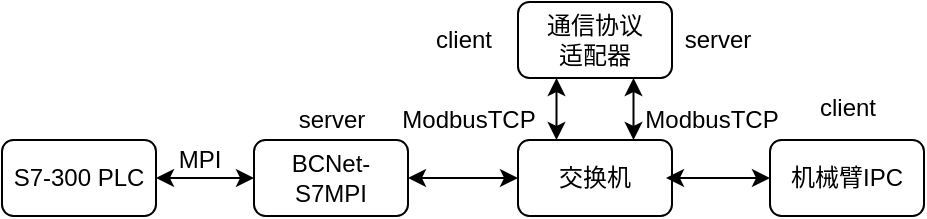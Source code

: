 <mxfile version="13.7.3" type="github">
  <diagram id="pxym1uByHhxu7Ba_5gcs" name="Page-1">
    <mxGraphModel dx="737" dy="415" grid="0" gridSize="10" guides="1" tooltips="1" connect="1" arrows="1" fold="1" page="1" pageScale="1" pageWidth="827" pageHeight="1169" math="0" shadow="0">
      <root>
        <mxCell id="0" />
        <mxCell id="1" parent="0" />
        <mxCell id="jn5aoe7jhU1806tFllV1-6" value="机械臂IPC" style="rounded=1;whiteSpace=wrap;html=1;" parent="1" vertex="1">
          <mxGeometry x="530" y="318" width="77" height="38" as="geometry" />
        </mxCell>
        <mxCell id="jn5aoe7jhU1806tFllV1-8" value="交换机" style="rounded=1;whiteSpace=wrap;html=1;" parent="1" vertex="1">
          <mxGeometry x="404" y="318" width="77" height="38" as="geometry" />
        </mxCell>
        <mxCell id="jn5aoe7jhU1806tFllV1-10" value="BCNet-S7MPI" style="rounded=1;whiteSpace=wrap;html=1;" parent="1" vertex="1">
          <mxGeometry x="272" y="318" width="77" height="38" as="geometry" />
        </mxCell>
        <mxCell id="jn5aoe7jhU1806tFllV1-14" value="S7-300 PLC" style="rounded=1;whiteSpace=wrap;html=1;" parent="1" vertex="1">
          <mxGeometry x="146" y="318" width="77" height="38" as="geometry" />
        </mxCell>
        <mxCell id="jn5aoe7jhU1806tFllV1-16" value="通信协议&lt;br&gt;适配器" style="rounded=1;whiteSpace=wrap;html=1;" parent="1" vertex="1">
          <mxGeometry x="404" y="249" width="77" height="38" as="geometry" />
        </mxCell>
        <mxCell id="jn5aoe7jhU1806tFllV1-17" value="" style="endArrow=classic;startArrow=classic;html=1;entryX=1;entryY=0.5;entryDx=0;entryDy=0;exitX=0;exitY=0.5;exitDx=0;exitDy=0;" parent="1" source="jn5aoe7jhU1806tFllV1-10" target="jn5aoe7jhU1806tFllV1-14" edge="1">
          <mxGeometry width="50" height="50" relative="1" as="geometry">
            <mxPoint x="279" y="402" as="sourcePoint" />
            <mxPoint x="456" y="306" as="targetPoint" />
          </mxGeometry>
        </mxCell>
        <mxCell id="jn5aoe7jhU1806tFllV1-18" value="" style="endArrow=classic;startArrow=classic;html=1;entryX=0;entryY=0.5;entryDx=0;entryDy=0;exitX=1;exitY=0.5;exitDx=0;exitDy=0;" parent="1" source="jn5aoe7jhU1806tFllV1-10" target="jn5aoe7jhU1806tFllV1-8" edge="1">
          <mxGeometry width="50" height="50" relative="1" as="geometry">
            <mxPoint x="406" y="356" as="sourcePoint" />
            <mxPoint x="456" y="306" as="targetPoint" />
          </mxGeometry>
        </mxCell>
        <mxCell id="jn5aoe7jhU1806tFllV1-19" value="server" style="text;html=1;strokeColor=none;fillColor=none;align=center;verticalAlign=middle;whiteSpace=wrap;rounded=0;" parent="1" vertex="1">
          <mxGeometry x="290.5" y="298" width="40" height="20" as="geometry" />
        </mxCell>
        <mxCell id="jn5aoe7jhU1806tFllV1-20" value="server" style="text;html=1;strokeColor=none;fillColor=none;align=center;verticalAlign=middle;whiteSpace=wrap;rounded=0;" parent="1" vertex="1">
          <mxGeometry x="484" y="258" width="40" height="20" as="geometry" />
        </mxCell>
        <mxCell id="jn5aoe7jhU1806tFllV1-23" value="client" style="text;html=1;strokeColor=none;fillColor=none;align=center;verticalAlign=middle;whiteSpace=wrap;rounded=0;" parent="1" vertex="1">
          <mxGeometry x="357" y="258" width="40" height="20" as="geometry" />
        </mxCell>
        <mxCell id="jn5aoe7jhU1806tFllV1-26" value="" style="endArrow=classic;startArrow=classic;html=1;entryX=0;entryY=0.5;entryDx=0;entryDy=0;" parent="1" target="jn5aoe7jhU1806tFllV1-6" edge="1">
          <mxGeometry width="50" height="50" relative="1" as="geometry">
            <mxPoint x="478" y="337" as="sourcePoint" />
            <mxPoint x="456" y="306" as="targetPoint" />
          </mxGeometry>
        </mxCell>
        <mxCell id="jn5aoe7jhU1806tFllV1-29" value="client" style="text;html=1;strokeColor=none;fillColor=none;align=center;verticalAlign=middle;whiteSpace=wrap;rounded=0;" parent="1" vertex="1">
          <mxGeometry x="548.5" y="292" width="40" height="20" as="geometry" />
        </mxCell>
        <mxCell id="jn5aoe7jhU1806tFllV1-32" value="MPI" style="text;html=1;strokeColor=none;fillColor=none;align=center;verticalAlign=middle;whiteSpace=wrap;rounded=0;" parent="1" vertex="1">
          <mxGeometry x="225" y="318" width="40" height="20" as="geometry" />
        </mxCell>
        <mxCell id="jn5aoe7jhU1806tFllV1-33" value="" style="endArrow=classic;startArrow=classic;html=1;entryX=0.25;entryY=1;entryDx=0;entryDy=0;exitX=0.25;exitY=0;exitDx=0;exitDy=0;" parent="1" source="jn5aoe7jhU1806tFllV1-8" target="jn5aoe7jhU1806tFllV1-16" edge="1">
          <mxGeometry width="50" height="50" relative="1" as="geometry">
            <mxPoint x="406" y="356" as="sourcePoint" />
            <mxPoint x="456" y="306" as="targetPoint" />
          </mxGeometry>
        </mxCell>
        <mxCell id="jn5aoe7jhU1806tFllV1-34" value="" style="endArrow=classic;startArrow=classic;html=1;entryX=0.75;entryY=1;entryDx=0;entryDy=0;exitX=0.75;exitY=0;exitDx=0;exitDy=0;" parent="1" source="jn5aoe7jhU1806tFllV1-8" target="jn5aoe7jhU1806tFllV1-16" edge="1">
          <mxGeometry width="50" height="50" relative="1" as="geometry">
            <mxPoint x="406" y="356" as="sourcePoint" />
            <mxPoint x="456" y="306" as="targetPoint" />
          </mxGeometry>
        </mxCell>
        <mxCell id="jn5aoe7jhU1806tFllV1-35" value="ModbusTCP" style="text;html=1;strokeColor=none;fillColor=none;align=center;verticalAlign=middle;whiteSpace=wrap;rounded=0;" parent="1" vertex="1">
          <mxGeometry x="481" y="298" width="40" height="20" as="geometry" />
        </mxCell>
        <mxCell id="jn5aoe7jhU1806tFllV1-36" value="ModbusTCP" style="text;html=1;strokeColor=none;fillColor=none;align=center;verticalAlign=middle;whiteSpace=wrap;rounded=0;" parent="1" vertex="1">
          <mxGeometry x="349" y="298" width="61" height="20" as="geometry" />
        </mxCell>
      </root>
    </mxGraphModel>
  </diagram>
</mxfile>
